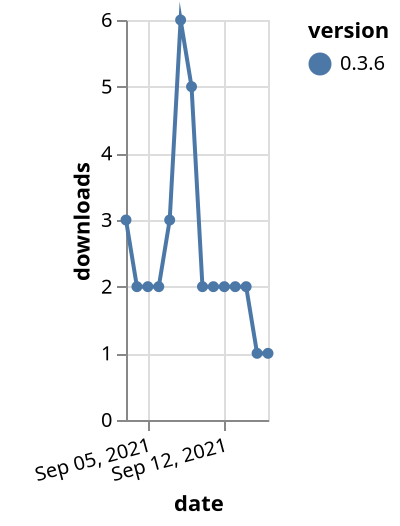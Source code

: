 {"$schema": "https://vega.github.io/schema/vega-lite/v5.json", "description": "A simple bar chart with embedded data.", "data": {"values": [{"date": "2021-09-03", "total": 1321, "delta": 3, "version": "0.3.6"}, {"date": "2021-09-04", "total": 1323, "delta": 2, "version": "0.3.6"}, {"date": "2021-09-05", "total": 1325, "delta": 2, "version": "0.3.6"}, {"date": "2021-09-06", "total": 1327, "delta": 2, "version": "0.3.6"}, {"date": "2021-09-07", "total": 1330, "delta": 3, "version": "0.3.6"}, {"date": "2021-09-08", "total": 1336, "delta": 6, "version": "0.3.6"}, {"date": "2021-09-09", "total": 1341, "delta": 5, "version": "0.3.6"}, {"date": "2021-09-10", "total": 1343, "delta": 2, "version": "0.3.6"}, {"date": "2021-09-11", "total": 1345, "delta": 2, "version": "0.3.6"}, {"date": "2021-09-12", "total": 1347, "delta": 2, "version": "0.3.6"}, {"date": "2021-09-13", "total": 1349, "delta": 2, "version": "0.3.6"}, {"date": "2021-09-14", "total": 1351, "delta": 2, "version": "0.3.6"}, {"date": "2021-09-15", "total": 1352, "delta": 1, "version": "0.3.6"}, {"date": "2021-09-16", "total": 1353, "delta": 1, "version": "0.3.6"}]}, "width": "container", "mark": {"type": "line", "point": {"filled": true}}, "encoding": {"x": {"field": "date", "type": "temporal", "timeUnit": "yearmonthdate", "title": "date", "axis": {"labelAngle": -15}}, "y": {"field": "delta", "type": "quantitative", "title": "downloads"}, "color": {"field": "version", "type": "nominal"}, "tooltip": {"field": "delta"}}}
